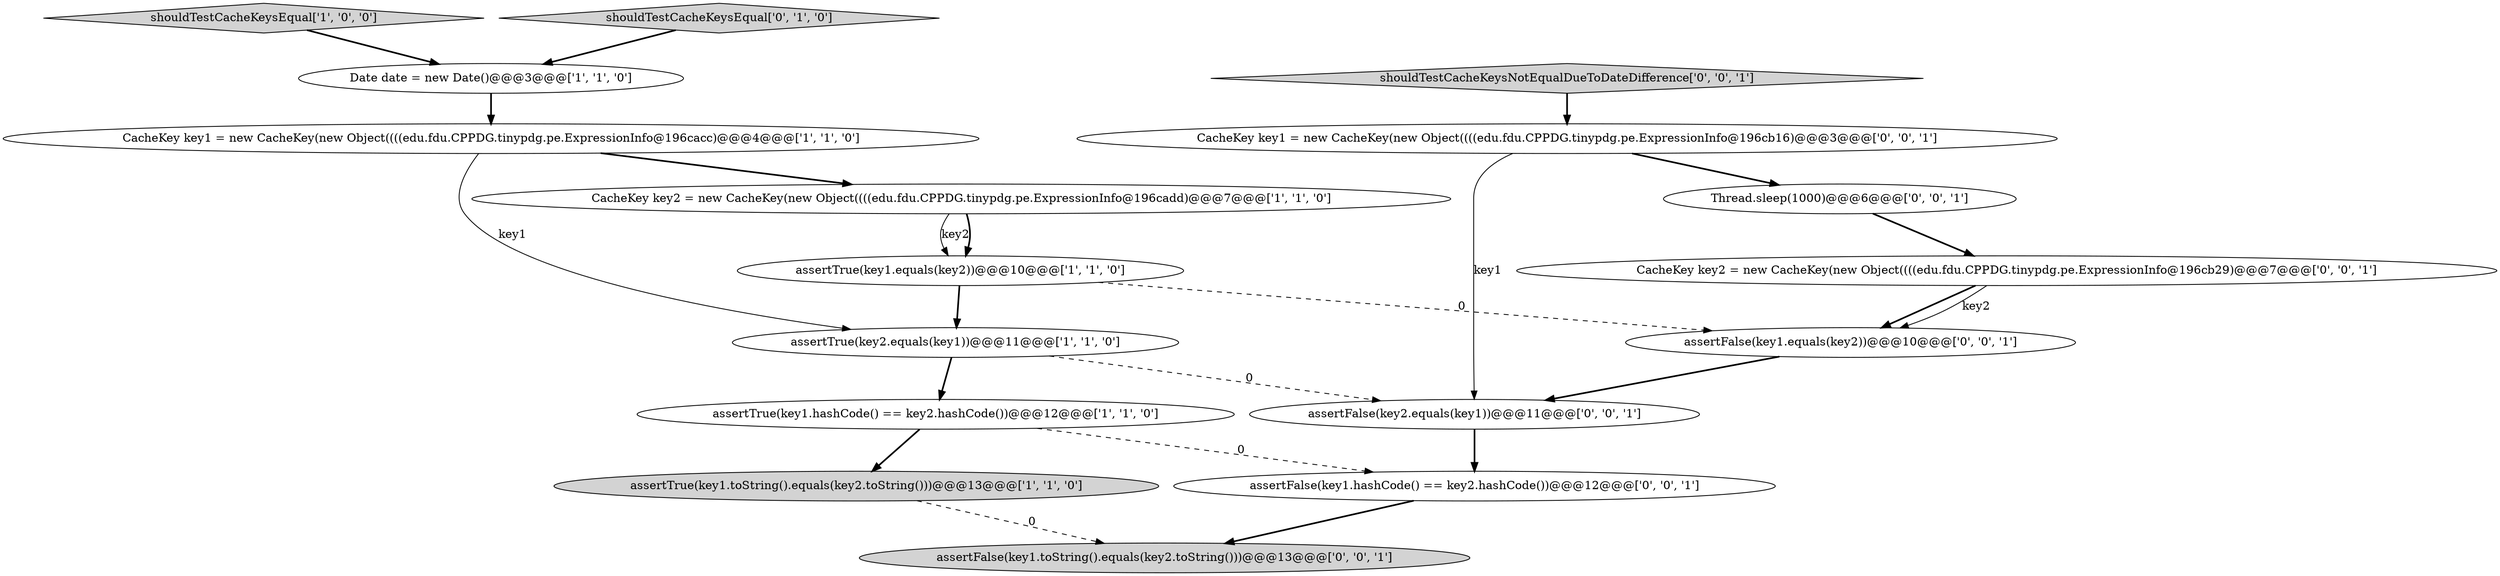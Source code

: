 digraph {
16 [style = filled, label = "shouldTestCacheKeysNotEqualDueToDateDifference['0', '0', '1']", fillcolor = lightgray, shape = diamond image = "AAA0AAABBB3BBB"];
10 [style = filled, label = "assertFalse(key2.equals(key1))@@@11@@@['0', '0', '1']", fillcolor = white, shape = ellipse image = "AAA0AAABBB3BBB"];
3 [style = filled, label = "assertTrue(key2.equals(key1))@@@11@@@['1', '1', '0']", fillcolor = white, shape = ellipse image = "AAA0AAABBB1BBB"];
13 [style = filled, label = "Thread.sleep(1000)@@@6@@@['0', '0', '1']", fillcolor = white, shape = ellipse image = "AAA0AAABBB3BBB"];
4 [style = filled, label = "Date date = new Date()@@@3@@@['1', '1', '0']", fillcolor = white, shape = ellipse image = "AAA0AAABBB1BBB"];
9 [style = filled, label = "CacheKey key1 = new CacheKey(new Object((((edu.fdu.CPPDG.tinypdg.pe.ExpressionInfo@196cb16)@@@3@@@['0', '0', '1']", fillcolor = white, shape = ellipse image = "AAA0AAABBB3BBB"];
5 [style = filled, label = "assertTrue(key1.hashCode() == key2.hashCode())@@@12@@@['1', '1', '0']", fillcolor = white, shape = ellipse image = "AAA0AAABBB1BBB"];
14 [style = filled, label = "assertFalse(key1.equals(key2))@@@10@@@['0', '0', '1']", fillcolor = white, shape = ellipse image = "AAA0AAABBB3BBB"];
7 [style = filled, label = "shouldTestCacheKeysEqual['1', '0', '0']", fillcolor = lightgray, shape = diamond image = "AAA0AAABBB1BBB"];
12 [style = filled, label = "assertFalse(key1.toString().equals(key2.toString()))@@@13@@@['0', '0', '1']", fillcolor = lightgray, shape = ellipse image = "AAA0AAABBB3BBB"];
6 [style = filled, label = "assertTrue(key1.toString().equals(key2.toString()))@@@13@@@['1', '1', '0']", fillcolor = lightgray, shape = ellipse image = "AAA0AAABBB1BBB"];
2 [style = filled, label = "assertTrue(key1.equals(key2))@@@10@@@['1', '1', '0']", fillcolor = white, shape = ellipse image = "AAA0AAABBB1BBB"];
15 [style = filled, label = "assertFalse(key1.hashCode() == key2.hashCode())@@@12@@@['0', '0', '1']", fillcolor = white, shape = ellipse image = "AAA0AAABBB3BBB"];
1 [style = filled, label = "CacheKey key2 = new CacheKey(new Object((((edu.fdu.CPPDG.tinypdg.pe.ExpressionInfo@196cadd)@@@7@@@['1', '1', '0']", fillcolor = white, shape = ellipse image = "AAA0AAABBB1BBB"];
11 [style = filled, label = "CacheKey key2 = new CacheKey(new Object((((edu.fdu.CPPDG.tinypdg.pe.ExpressionInfo@196cb29)@@@7@@@['0', '0', '1']", fillcolor = white, shape = ellipse image = "AAA0AAABBB3BBB"];
8 [style = filled, label = "shouldTestCacheKeysEqual['0', '1', '0']", fillcolor = lightgray, shape = diamond image = "AAA0AAABBB2BBB"];
0 [style = filled, label = "CacheKey key1 = new CacheKey(new Object((((edu.fdu.CPPDG.tinypdg.pe.ExpressionInfo@196cacc)@@@4@@@['1', '1', '0']", fillcolor = white, shape = ellipse image = "AAA0AAABBB1BBB"];
10->15 [style = bold, label=""];
1->2 [style = solid, label="key2"];
11->14 [style = bold, label=""];
2->3 [style = bold, label=""];
14->10 [style = bold, label=""];
9->10 [style = solid, label="key1"];
7->4 [style = bold, label=""];
13->11 [style = bold, label=""];
11->14 [style = solid, label="key2"];
4->0 [style = bold, label=""];
6->12 [style = dashed, label="0"];
3->5 [style = bold, label=""];
5->6 [style = bold, label=""];
2->14 [style = dashed, label="0"];
0->1 [style = bold, label=""];
0->3 [style = solid, label="key1"];
1->2 [style = bold, label=""];
15->12 [style = bold, label=""];
3->10 [style = dashed, label="0"];
8->4 [style = bold, label=""];
5->15 [style = dashed, label="0"];
16->9 [style = bold, label=""];
9->13 [style = bold, label=""];
}
